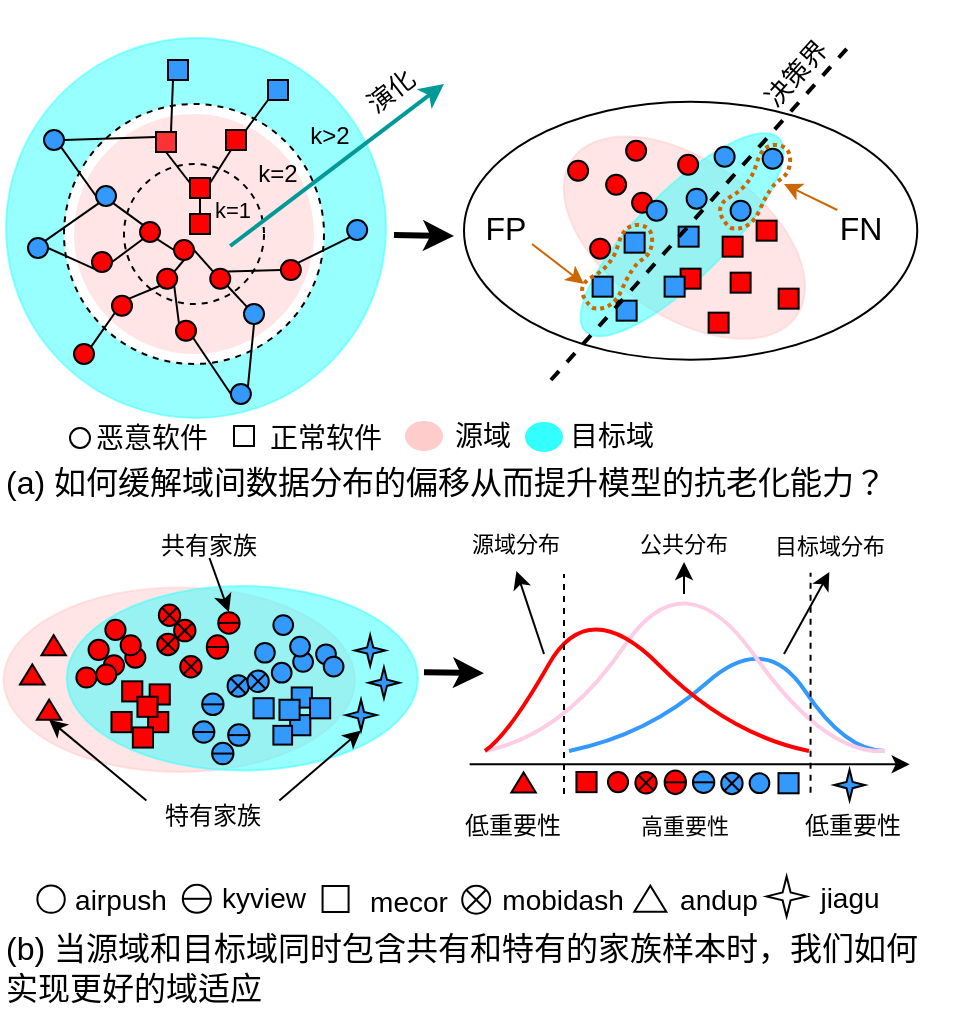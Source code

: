 <mxfile version="24.0.5" type="github">
  <diagram name="第 1 页" id="Jam8xNho5npcZTjq4bq5">
    <mxGraphModel dx="1224" dy="1978" grid="1" gridSize="10" guides="1" tooltips="1" connect="1" arrows="1" fold="1" page="1" pageScale="1" pageWidth="827" pageHeight="1169" math="0" shadow="0">
      <root>
        <mxCell id="0" />
        <mxCell id="1" parent="0" />
        <mxCell id="_DNDC2X9swd_PHKsb7SI-1" value="" style="ellipse;whiteSpace=wrap;html=1;fontColor=#000000;fillColor=none;" parent="1" vertex="1">
          <mxGeometry x="450" y="-961.17" width="226.62" height="129" as="geometry" />
        </mxCell>
        <mxCell id="_DNDC2X9swd_PHKsb7SI-2" value="" style="ellipse;whiteSpace=wrap;html=1;strokeColor=#FFCCCC;fillColor=#FFCCCC;rotation=-145;gradientColor=none;textOpacity=50;opacity=50;" parent="1" vertex="1">
          <mxGeometry x="491.81" y="-932.17" width="136.75" height="78" as="geometry" />
        </mxCell>
        <mxCell id="_DNDC2X9swd_PHKsb7SI-3" value="" style="ellipse;whiteSpace=wrap;html=1;strokeColor=#33FFFF;fillColor=#33FFFF;rotation=-45;gradientColor=none;textOpacity=50;opacity=50;" parent="1" vertex="1">
          <mxGeometry x="490.68" y="-916.56" width="136.75" height="43.79" as="geometry" />
        </mxCell>
        <mxCell id="_DNDC2X9swd_PHKsb7SI-4" value="" style="ellipse;whiteSpace=wrap;html=1;aspect=fixed;strokeColor=#33FFFF;fillColor=#33FFFF;opacity=50;" parent="1" vertex="1">
          <mxGeometry x="221" y="-993" width="190" height="190" as="geometry" />
        </mxCell>
        <mxCell id="_DNDC2X9swd_PHKsb7SI-5" value="" style="ellipse;whiteSpace=wrap;html=1;aspect=fixed;strokeColor=#000000;fillColor=#FFFFFF;dashed=1;" parent="1" vertex="1">
          <mxGeometry x="250" y="-960" width="130" height="130" as="geometry" />
        </mxCell>
        <mxCell id="_DNDC2X9swd_PHKsb7SI-6" value="" style="ellipse;whiteSpace=wrap;html=1;aspect=fixed;strokeColor=none;fillColor=#FFCCCC;dashed=1;opacity=50;" parent="1" vertex="1">
          <mxGeometry x="255" y="-955" width="120" height="120" as="geometry" />
        </mxCell>
        <mxCell id="_DNDC2X9swd_PHKsb7SI-7" value="" style="ellipse;whiteSpace=wrap;html=1;aspect=fixed;strokeColor=#000000;fillColor=none;dashed=1;" parent="1" vertex="1">
          <mxGeometry x="280" y="-930" width="70" height="70" as="geometry" />
        </mxCell>
        <mxCell id="_DNDC2X9swd_PHKsb7SI-8" style="rounded=0;orthogonalLoop=1;jettySize=auto;html=1;exitX=0.5;exitY=1;exitDx=0;exitDy=0;entryX=1;entryY=0;entryDx=0;entryDy=0;endArrow=none;endFill=0;" parent="1" source="_DNDC2X9swd_PHKsb7SI-9" target="_DNDC2X9swd_PHKsb7SI-13" edge="1">
          <mxGeometry relative="1" as="geometry" />
        </mxCell>
        <mxCell id="_DNDC2X9swd_PHKsb7SI-9" value="" style="ellipse;whiteSpace=wrap;html=1;aspect=fixed;strokeColor=#000000;fillColor=#FF0000;" parent="1" vertex="1">
          <mxGeometry x="305" y="-892" width="10" height="10" as="geometry" />
        </mxCell>
        <mxCell id="_DNDC2X9swd_PHKsb7SI-10" value="" style="endArrow=classic;html=1;rounded=0;strokeWidth=3;" parent="1" edge="1">
          <mxGeometry width="50" height="50" relative="1" as="geometry">
            <mxPoint x="415" y="-894.5" as="sourcePoint" />
            <mxPoint x="445" y="-894" as="targetPoint" />
          </mxGeometry>
        </mxCell>
        <mxCell id="_DNDC2X9swd_PHKsb7SI-11" style="rounded=0;orthogonalLoop=1;jettySize=auto;html=1;exitX=0;exitY=0;exitDx=0;exitDy=0;entryX=1;entryY=0.5;entryDx=0;entryDy=0;endArrow=none;endFill=0;" parent="1" source="_DNDC2X9swd_PHKsb7SI-12" target="_DNDC2X9swd_PHKsb7SI-9" edge="1">
          <mxGeometry relative="1" as="geometry" />
        </mxCell>
        <mxCell id="_DNDC2X9swd_PHKsb7SI-12" value="" style="ellipse;whiteSpace=wrap;html=1;aspect=fixed;strokeColor=#000000;fillColor=#FF0000;" parent="1" vertex="1">
          <mxGeometry x="323.12" y="-877.67" width="10" height="10" as="geometry" />
        </mxCell>
        <mxCell id="_DNDC2X9swd_PHKsb7SI-13" value="" style="ellipse;whiteSpace=wrap;html=1;aspect=fixed;strokeColor=#000000;fillColor=#FF0000;" parent="1" vertex="1">
          <mxGeometry x="296.58" y="-877.67" width="10" height="10" as="geometry" />
        </mxCell>
        <mxCell id="_DNDC2X9swd_PHKsb7SI-14" style="edgeStyle=none;rounded=0;orthogonalLoop=1;jettySize=auto;html=1;exitX=1;exitY=1;exitDx=0;exitDy=0;entryX=0;entryY=0.5;entryDx=0;entryDy=0;strokeColor=#000000;strokeWidth=1;endArrow=none;endFill=0;" parent="1" source="_DNDC2X9swd_PHKsb7SI-15" target="_DNDC2X9swd_PHKsb7SI-9" edge="1">
          <mxGeometry relative="1" as="geometry" />
        </mxCell>
        <mxCell id="_DNDC2X9swd_PHKsb7SI-15" value="" style="ellipse;whiteSpace=wrap;html=1;aspect=fixed;strokeColor=#000000;fillColor=#FF0000;" parent="1" vertex="1">
          <mxGeometry x="288" y="-901" width="10" height="10" as="geometry" />
        </mxCell>
        <mxCell id="_DNDC2X9swd_PHKsb7SI-16" style="edgeStyle=none;rounded=0;orthogonalLoop=1;jettySize=auto;html=1;exitX=1;exitY=0.5;exitDx=0;exitDy=0;entryX=0;entryY=1;entryDx=0;entryDy=0;strokeColor=#000000;strokeWidth=1;startArrow=none;startFill=0;endArrow=none;endFill=0;" parent="1" source="_DNDC2X9swd_PHKsb7SI-17" target="_DNDC2X9swd_PHKsb7SI-15" edge="1">
          <mxGeometry relative="1" as="geometry" />
        </mxCell>
        <mxCell id="_DNDC2X9swd_PHKsb7SI-17" value="" style="ellipse;whiteSpace=wrap;html=1;aspect=fixed;strokeColor=#000000;fillColor=#FF0000;" parent="1" vertex="1">
          <mxGeometry x="264" y="-886" width="10" height="10" as="geometry" />
        </mxCell>
        <mxCell id="_DNDC2X9swd_PHKsb7SI-18" style="edgeStyle=none;rounded=0;orthogonalLoop=1;jettySize=auto;html=1;exitX=0;exitY=0;exitDx=0;exitDy=0;entryX=1;entryY=1;entryDx=0;entryDy=0;endArrow=none;endFill=0;" parent="1" source="_DNDC2X9swd_PHKsb7SI-19" target="_DNDC2X9swd_PHKsb7SI-13" edge="1">
          <mxGeometry relative="1" as="geometry" />
        </mxCell>
        <mxCell id="_DNDC2X9swd_PHKsb7SI-19" value="" style="ellipse;whiteSpace=wrap;html=1;aspect=fixed;strokeColor=#000000;fillColor=#FF0000;" parent="1" vertex="1">
          <mxGeometry x="306" y="-851.67" width="10" height="10" as="geometry" />
        </mxCell>
        <mxCell id="_DNDC2X9swd_PHKsb7SI-20" style="edgeStyle=none;rounded=0;orthogonalLoop=1;jettySize=auto;html=1;exitX=1;exitY=0;exitDx=0;exitDy=0;entryX=0;entryY=1;entryDx=0;entryDy=0;endArrow=none;endFill=0;" parent="1" source="_DNDC2X9swd_PHKsb7SI-21" target="_DNDC2X9swd_PHKsb7SI-13" edge="1">
          <mxGeometry relative="1" as="geometry" />
        </mxCell>
        <mxCell id="_DNDC2X9swd_PHKsb7SI-21" value="" style="ellipse;whiteSpace=wrap;html=1;aspect=fixed;strokeColor=#000000;fillColor=#FF0000;" parent="1" vertex="1">
          <mxGeometry x="274" y="-864.17" width="10" height="10" as="geometry" />
        </mxCell>
        <mxCell id="_DNDC2X9swd_PHKsb7SI-22" style="edgeStyle=none;rounded=0;orthogonalLoop=1;jettySize=auto;html=1;exitX=0;exitY=0;exitDx=0;exitDy=0;entryX=1;entryY=1;entryDx=0;entryDy=0;endArrow=none;endFill=0;" parent="1" source="_DNDC2X9swd_PHKsb7SI-23" target="_DNDC2X9swd_PHKsb7SI-12" edge="1">
          <mxGeometry relative="1" as="geometry" />
        </mxCell>
        <mxCell id="_DNDC2X9swd_PHKsb7SI-23" value="" style="ellipse;whiteSpace=wrap;html=1;aspect=fixed;strokeColor=#000000;fillColor=#3399FF;" parent="1" vertex="1">
          <mxGeometry x="340" y="-860" width="10" height="10" as="geometry" />
        </mxCell>
        <mxCell id="_DNDC2X9swd_PHKsb7SI-24" style="edgeStyle=none;rounded=0;orthogonalLoop=1;jettySize=auto;html=1;exitX=0;exitY=0.5;exitDx=0;exitDy=0;entryX=1;entryY=0;entryDx=0;entryDy=0;endArrow=none;endFill=0;" parent="1" source="_DNDC2X9swd_PHKsb7SI-26" target="_DNDC2X9swd_PHKsb7SI-12" edge="1">
          <mxGeometry relative="1" as="geometry" />
        </mxCell>
        <mxCell id="_DNDC2X9swd_PHKsb7SI-25" style="edgeStyle=none;rounded=0;orthogonalLoop=1;jettySize=auto;html=1;exitX=1;exitY=0;exitDx=0;exitDy=0;entryX=0;entryY=1;entryDx=0;entryDy=0;strokeColor=#000000;strokeWidth=1;endArrow=none;endFill=0;" parent="1" source="_DNDC2X9swd_PHKsb7SI-26" target="_DNDC2X9swd_PHKsb7SI-47" edge="1">
          <mxGeometry relative="1" as="geometry" />
        </mxCell>
        <mxCell id="_DNDC2X9swd_PHKsb7SI-26" value="" style="ellipse;whiteSpace=wrap;html=1;aspect=fixed;strokeColor=#000000;fillColor=#FF0000;" parent="1" vertex="1">
          <mxGeometry x="358.43" y="-882" width="10" height="10" as="geometry" />
        </mxCell>
        <mxCell id="_DNDC2X9swd_PHKsb7SI-27" style="edgeStyle=none;rounded=0;orthogonalLoop=1;jettySize=auto;html=1;exitX=1;exitY=1;exitDx=0;exitDy=0;entryX=0;entryY=0;entryDx=0;entryDy=0;strokeColor=#000000;strokeWidth=1;startArrow=none;startFill=0;endArrow=none;endFill=0;" parent="1" source="_DNDC2X9swd_PHKsb7SI-28" target="_DNDC2X9swd_PHKsb7SI-15" edge="1">
          <mxGeometry relative="1" as="geometry" />
        </mxCell>
        <mxCell id="_DNDC2X9swd_PHKsb7SI-28" value="" style="ellipse;whiteSpace=wrap;html=1;aspect=fixed;strokeColor=#000000;fillColor=#3399FF;" parent="1" vertex="1">
          <mxGeometry x="266" y="-919" width="10" height="10" as="geometry" />
        </mxCell>
        <mxCell id="_DNDC2X9swd_PHKsb7SI-29" style="edgeStyle=none;rounded=0;orthogonalLoop=1;jettySize=auto;html=1;exitX=1;exitY=0.5;exitDx=0;exitDy=0;entryX=0;entryY=0.25;entryDx=0;entryDy=0;strokeColor=#000000;strokeWidth=1;endArrow=none;endFill=0;" parent="1" source="_DNDC2X9swd_PHKsb7SI-31" target="_DNDC2X9swd_PHKsb7SI-36" edge="1">
          <mxGeometry relative="1" as="geometry" />
        </mxCell>
        <mxCell id="_DNDC2X9swd_PHKsb7SI-30" style="edgeStyle=none;rounded=0;orthogonalLoop=1;jettySize=auto;html=1;exitX=1;exitY=1;exitDx=0;exitDy=0;entryX=0;entryY=0.5;entryDx=0;entryDy=0;strokeColor=#000000;strokeWidth=1;endArrow=none;endFill=0;" parent="1" source="_DNDC2X9swd_PHKsb7SI-31" target="_DNDC2X9swd_PHKsb7SI-28" edge="1">
          <mxGeometry relative="1" as="geometry" />
        </mxCell>
        <mxCell id="_DNDC2X9swd_PHKsb7SI-31" value="" style="ellipse;whiteSpace=wrap;html=1;aspect=fixed;strokeColor=#000000;fillColor=#3399FF;" parent="1" vertex="1">
          <mxGeometry x="240" y="-947" width="10" height="10" as="geometry" />
        </mxCell>
        <mxCell id="_DNDC2X9swd_PHKsb7SI-32" value="" style="whiteSpace=wrap;html=1;aspect=fixed;strokeColor=#000000;fillColor=#FF0000;" parent="1" vertex="1">
          <mxGeometry x="313" y="-923" width="10" height="10" as="geometry" />
        </mxCell>
        <mxCell id="_DNDC2X9swd_PHKsb7SI-33" style="edgeStyle=none;rounded=0;orthogonalLoop=1;jettySize=auto;html=1;exitX=0.25;exitY=1;exitDx=0;exitDy=0;entryX=1;entryY=0.25;entryDx=0;entryDy=0;strokeColor=#000000;strokeWidth=1;endArrow=none;endFill=0;" parent="1" source="_DNDC2X9swd_PHKsb7SI-34" target="_DNDC2X9swd_PHKsb7SI-32" edge="1">
          <mxGeometry relative="1" as="geometry" />
        </mxCell>
        <mxCell id="_DNDC2X9swd_PHKsb7SI-34" value="" style="whiteSpace=wrap;html=1;aspect=fixed;strokeColor=#000000;fillColor=#FF0000;" parent="1" vertex="1">
          <mxGeometry x="331" y="-947" width="10" height="10" as="geometry" />
        </mxCell>
        <mxCell id="_DNDC2X9swd_PHKsb7SI-35" style="edgeStyle=none;rounded=0;orthogonalLoop=1;jettySize=auto;html=1;exitX=0.5;exitY=1;exitDx=0;exitDy=0;entryX=0;entryY=0.25;entryDx=0;entryDy=0;strokeColor=#000000;strokeWidth=1;endArrow=none;endFill=0;" parent="1" source="_DNDC2X9swd_PHKsb7SI-36" target="_DNDC2X9swd_PHKsb7SI-32" edge="1">
          <mxGeometry relative="1" as="geometry" />
        </mxCell>
        <mxCell id="_DNDC2X9swd_PHKsb7SI-36" value="" style="whiteSpace=wrap;html=1;aspect=fixed;strokeColor=#000000;fillColor=#FF3333;" parent="1" vertex="1">
          <mxGeometry x="296" y="-946" width="10" height="10" as="geometry" />
        </mxCell>
        <mxCell id="_DNDC2X9swd_PHKsb7SI-37" style="edgeStyle=none;rounded=0;orthogonalLoop=1;jettySize=auto;html=1;exitX=0.25;exitY=1;exitDx=0;exitDy=0;entryX=0.75;entryY=0;entryDx=0;entryDy=0;strokeColor=#000000;strokeWidth=1;endArrow=none;endFill=0;" parent="1" source="_DNDC2X9swd_PHKsb7SI-38" target="_DNDC2X9swd_PHKsb7SI-36" edge="1">
          <mxGeometry relative="1" as="geometry" />
        </mxCell>
        <mxCell id="_DNDC2X9swd_PHKsb7SI-38" value="" style="whiteSpace=wrap;html=1;aspect=fixed;strokeColor=#000000;fillColor=#3399FF;" parent="1" vertex="1">
          <mxGeometry x="302" y="-982" width="10" height="10" as="geometry" />
        </mxCell>
        <mxCell id="_DNDC2X9swd_PHKsb7SI-39" style="edgeStyle=none;rounded=0;orthogonalLoop=1;jettySize=auto;html=1;exitX=0;exitY=1;exitDx=0;exitDy=0;entryX=1;entryY=0;entryDx=0;entryDy=0;strokeColor=#000000;strokeWidth=1;endArrow=none;endFill=0;" parent="1" source="_DNDC2X9swd_PHKsb7SI-40" target="_DNDC2X9swd_PHKsb7SI-34" edge="1">
          <mxGeometry relative="1" as="geometry" />
        </mxCell>
        <mxCell id="_DNDC2X9swd_PHKsb7SI-40" value="" style="whiteSpace=wrap;html=1;aspect=fixed;strokeColor=#000000;fillColor=#3399FF;" parent="1" vertex="1">
          <mxGeometry x="352" y="-972" width="10" height="10" as="geometry" />
        </mxCell>
        <mxCell id="_DNDC2X9swd_PHKsb7SI-41" style="edgeStyle=none;rounded=0;orthogonalLoop=1;jettySize=auto;html=1;exitX=1;exitY=0.5;exitDx=0;exitDy=0;entryX=0;entryY=1;entryDx=0;entryDy=0;strokeColor=#000000;strokeWidth=1;endArrow=none;endFill=0;" parent="1" source="_DNDC2X9swd_PHKsb7SI-43" target="_DNDC2X9swd_PHKsb7SI-17" edge="1">
          <mxGeometry relative="1" as="geometry" />
        </mxCell>
        <mxCell id="_DNDC2X9swd_PHKsb7SI-42" style="edgeStyle=none;rounded=0;orthogonalLoop=1;jettySize=auto;html=1;exitX=1;exitY=0;exitDx=0;exitDy=0;entryX=0;entryY=1;entryDx=0;entryDy=0;strokeColor=#000000;strokeWidth=1;endArrow=none;endFill=0;" parent="1" source="_DNDC2X9swd_PHKsb7SI-43" target="_DNDC2X9swd_PHKsb7SI-28" edge="1">
          <mxGeometry relative="1" as="geometry" />
        </mxCell>
        <mxCell id="_DNDC2X9swd_PHKsb7SI-43" value="" style="ellipse;whiteSpace=wrap;html=1;aspect=fixed;strokeColor=#000000;fillColor=#3399FF;" parent="1" vertex="1">
          <mxGeometry x="232" y="-893" width="10" height="10" as="geometry" />
        </mxCell>
        <mxCell id="_DNDC2X9swd_PHKsb7SI-44" style="edgeStyle=none;rounded=0;orthogonalLoop=1;jettySize=auto;html=1;exitX=1;exitY=0;exitDx=0;exitDy=0;entryX=0.5;entryY=1;entryDx=0;entryDy=0;strokeColor=#000000;strokeWidth=1;endArrow=none;endFill=0;" parent="1" source="_DNDC2X9swd_PHKsb7SI-46" target="_DNDC2X9swd_PHKsb7SI-23" edge="1">
          <mxGeometry relative="1" as="geometry" />
        </mxCell>
        <mxCell id="_DNDC2X9swd_PHKsb7SI-45" style="edgeStyle=none;rounded=0;orthogonalLoop=1;jettySize=auto;html=1;exitX=0;exitY=0.5;exitDx=0;exitDy=0;entryX=1;entryY=1;entryDx=0;entryDy=0;strokeColor=#000000;strokeWidth=1;endArrow=none;endFill=0;" parent="1" source="_DNDC2X9swd_PHKsb7SI-46" target="_DNDC2X9swd_PHKsb7SI-19" edge="1">
          <mxGeometry relative="1" as="geometry" />
        </mxCell>
        <mxCell id="_DNDC2X9swd_PHKsb7SI-46" value="" style="ellipse;whiteSpace=wrap;html=1;aspect=fixed;strokeColor=#000000;fillColor=#3399FF;" parent="1" vertex="1">
          <mxGeometry x="333.43" y="-820" width="10" height="10" as="geometry" />
        </mxCell>
        <mxCell id="_DNDC2X9swd_PHKsb7SI-47" value="" style="ellipse;whiteSpace=wrap;html=1;aspect=fixed;strokeColor=#000000;fillColor=#3399FF;" parent="1" vertex="1">
          <mxGeometry x="391.58" y="-902" width="10" height="10" as="geometry" />
        </mxCell>
        <mxCell id="_DNDC2X9swd_PHKsb7SI-48" style="edgeStyle=none;rounded=0;orthogonalLoop=1;jettySize=auto;html=1;exitX=1;exitY=0;exitDx=0;exitDy=0;entryX=0;entryY=1;entryDx=0;entryDy=0;strokeColor=#000000;strokeWidth=1;startArrow=none;startFill=0;endArrow=none;endFill=0;" parent="1" source="_DNDC2X9swd_PHKsb7SI-49" target="_DNDC2X9swd_PHKsb7SI-21" edge="1">
          <mxGeometry relative="1" as="geometry" />
        </mxCell>
        <mxCell id="_DNDC2X9swd_PHKsb7SI-49" value="" style="ellipse;whiteSpace=wrap;html=1;aspect=fixed;strokeColor=#000000;fillColor=#FF0000;" parent="1" vertex="1">
          <mxGeometry x="255" y="-840" width="10" height="10" as="geometry" />
        </mxCell>
        <mxCell id="_DNDC2X9swd_PHKsb7SI-50" value="" style="endArrow=classic;html=1;rounded=0;strokeWidth=2;strokeColor=#009999;" parent="1" edge="1">
          <mxGeometry width="50" height="50" relative="1" as="geometry">
            <mxPoint x="333.09" y="-889" as="sourcePoint" />
            <mxPoint x="440" y="-970" as="targetPoint" />
          </mxGeometry>
        </mxCell>
        <mxCell id="_DNDC2X9swd_PHKsb7SI-51" value="&lt;font style=&quot;font-size: 13px;&quot;&gt;演化&lt;/font&gt;" style="text;html=1;strokeColor=none;fillColor=none;align=center;verticalAlign=middle;whiteSpace=wrap;rounded=0;fontSize=16;rotation=322;" parent="1" vertex="1">
          <mxGeometry x="392.43" y="-977.38" width="41.47" height="18.76" as="geometry" />
        </mxCell>
        <mxCell id="_DNDC2X9swd_PHKsb7SI-52" value="&lt;font style=&quot;font-size: 13px;&quot;&gt;决策界&lt;/font&gt;" style="text;html=1;strokeColor=none;fillColor=none;align=center;verticalAlign=middle;whiteSpace=wrap;rounded=0;fontSize=16;rotation=312;" parent="1" vertex="1">
          <mxGeometry x="584.71" y="-994.84" width="60" height="37" as="geometry" />
        </mxCell>
        <mxCell id="_DNDC2X9swd_PHKsb7SI-53" value="" style="ellipse;whiteSpace=wrap;html=1;aspect=fixed;strokeColor=#000000;fontSize=16;fillColor=#FFFFFF;gradientColor=none;rotation=-90;container=0;" parent="1" vertex="1">
          <mxGeometry x="236.68" y="-569.27" width="13.696" height="13.696" as="geometry" />
        </mxCell>
        <mxCell id="_DNDC2X9swd_PHKsb7SI-54" value="" style="ellipse;whiteSpace=wrap;html=1;aspect=fixed;strokeColor=#000000;fillColor=#FFFFFF;" parent="1" vertex="1">
          <mxGeometry x="253" y="-798" width="10" height="10" as="geometry" />
        </mxCell>
        <mxCell id="_DNDC2X9swd_PHKsb7SI-55" value="&lt;span style=&quot;font-size: 14px;&quot;&gt;恶意软件&lt;/span&gt;" style="text;html=1;strokeColor=none;fillColor=none;align=center;verticalAlign=middle;whiteSpace=wrap;rounded=0;fontSize=16;" parent="1" vertex="1">
          <mxGeometry x="261" y="-809" width="66" height="30" as="geometry" />
        </mxCell>
        <mxCell id="_DNDC2X9swd_PHKsb7SI-56" value="" style="whiteSpace=wrap;html=1;aspect=fixed;strokeColor=#000000;fillColor=#FFFFFF;" parent="1" vertex="1">
          <mxGeometry x="335" y="-799" width="10" height="10" as="geometry" />
        </mxCell>
        <mxCell id="_DNDC2X9swd_PHKsb7SI-57" value="&lt;span style=&quot;font-size: 14px;&quot;&gt;正常软件&lt;/span&gt;" style="text;html=1;strokeColor=none;fillColor=none;align=center;verticalAlign=middle;whiteSpace=wrap;rounded=0;fontSize=16;" parent="1" vertex="1">
          <mxGeometry x="348" y="-809" width="66" height="30" as="geometry" />
        </mxCell>
        <mxCell id="_DNDC2X9swd_PHKsb7SI-58" value="" style="ellipse;whiteSpace=wrap;html=1;strokeColor=#FFFFFF;fontSize=14;fillColor=#FFCCCC;gradientColor=none;" parent="1" vertex="1">
          <mxGeometry x="420" y="-802" width="20" height="16" as="geometry" />
        </mxCell>
        <mxCell id="_DNDC2X9swd_PHKsb7SI-59" value="" style="ellipse;whiteSpace=wrap;html=1;strokeColor=#FFFFFF;fontSize=14;fillColor=#33FFFF;gradientColor=none;" parent="1" vertex="1">
          <mxGeometry x="480.0" y="-801.5" width="20" height="16" as="geometry" />
        </mxCell>
        <mxCell id="_DNDC2X9swd_PHKsb7SI-60" value="源域" style="text;html=1;strokeColor=none;fillColor=none;align=center;verticalAlign=middle;whiteSpace=wrap;rounded=0;fontSize=14;" parent="1" vertex="1">
          <mxGeometry x="439.06" y="-803" width="40.94" height="18" as="geometry" />
        </mxCell>
        <mxCell id="_DNDC2X9swd_PHKsb7SI-61" value="目标域" style="text;html=1;strokeColor=none;fillColor=none;align=center;verticalAlign=middle;whiteSpace=wrap;rounded=0;fontSize=14;" parent="1" vertex="1">
          <mxGeometry x="501.0" y="-802.5" width="45.54" height="17" as="geometry" />
        </mxCell>
        <mxCell id="_DNDC2X9swd_PHKsb7SI-62" value="&lt;span style=&quot;font-size: 14px;&quot;&gt;airpush&lt;/span&gt;" style="text;html=1;strokeColor=none;fillColor=none;align=center;verticalAlign=middle;whiteSpace=wrap;rounded=0;fontSize=16;" parent="1" vertex="1">
          <mxGeometry x="251.76" y="-571.27" width="52.87" height="16.27" as="geometry" />
        </mxCell>
        <mxCell id="_DNDC2X9swd_PHKsb7SI-63" value="" style="verticalLabelPosition=bottom;verticalAlign=top;html=1;shape=mxgraph.basic.4_point_star_2;dx=0.8;strokeColor=#000000;fontSize=16;fillColor=#FFFFFF;gradientColor=none;rotation=-90;" parent="1" vertex="1">
          <mxGeometry x="601.31" y="-573.8" width="20" height="20" as="geometry" />
        </mxCell>
        <mxCell id="_DNDC2X9swd_PHKsb7SI-64" value="" style="verticalLabelPosition=bottom;verticalAlign=top;html=1;shape=mxgraph.basic.acute_triangle;dx=0.5;rotation=0;fillColor=#FFFFFF;" parent="1" vertex="1">
          <mxGeometry x="535.15" y="-569.12" width="16" height="13" as="geometry" />
        </mxCell>
        <mxCell id="_DNDC2X9swd_PHKsb7SI-65" style="edgeStyle=none;rounded=0;orthogonalLoop=1;jettySize=auto;html=1;exitX=1;exitY=1;exitDx=0;exitDy=0;strokeColor=#CC6600;strokeWidth=1;endArrow=classic;endFill=1;" parent="1" source="_DNDC2X9swd_PHKsb7SI-66" edge="1">
          <mxGeometry relative="1" as="geometry">
            <mxPoint x="510" y="-870" as="targetPoint" />
          </mxGeometry>
        </mxCell>
        <mxCell id="_DNDC2X9swd_PHKsb7SI-66" value="FP" style="text;html=1;strokeColor=none;fillColor=none;align=center;verticalAlign=middle;whiteSpace=wrap;rounded=0;fontSize=16;rotation=0;" parent="1" vertex="1">
          <mxGeometry x="457.68" y="-905.67" width="26.32" height="15.67" as="geometry" />
        </mxCell>
        <mxCell id="_DNDC2X9swd_PHKsb7SI-67" style="edgeStyle=none;rounded=0;orthogonalLoop=1;jettySize=auto;html=1;exitX=0;exitY=0;exitDx=0;exitDy=0;strokeColor=#CC6600;strokeWidth=1;endArrow=classic;endFill=1;" parent="1" source="_DNDC2X9swd_PHKsb7SI-68" edge="1">
          <mxGeometry relative="1" as="geometry">
            <mxPoint x="610" y="-920" as="targetPoint" />
          </mxGeometry>
        </mxCell>
        <mxCell id="_DNDC2X9swd_PHKsb7SI-68" value="FN" style="text;html=1;strokeColor=none;fillColor=none;align=center;verticalAlign=middle;whiteSpace=wrap;rounded=0;fontSize=16;rotation=0;" parent="1" vertex="1">
          <mxGeometry x="636.62" y="-907" width="23.38" height="17" as="geometry" />
        </mxCell>
        <mxCell id="_DNDC2X9swd_PHKsb7SI-69" value="" style="ellipse;whiteSpace=wrap;html=1;aspect=fixed;strokeColor=#000000;fillColor=#FF0000;" parent="1" vertex="1">
          <mxGeometry x="513.06" y="-892.67" width="10" height="10" as="geometry" />
        </mxCell>
        <mxCell id="_DNDC2X9swd_PHKsb7SI-70" value="" style="whiteSpace=wrap;html=1;aspect=fixed;strokeColor=#000000;fillColor=#FF0000;" parent="1" vertex="1">
          <mxGeometry x="583.31" y="-875.67" width="10" height="10" as="geometry" />
        </mxCell>
        <mxCell id="_DNDC2X9swd_PHKsb7SI-71" value="" style="ellipse;whiteSpace=wrap;html=1;aspect=fixed;strokeColor=#000000;fillColor=#3399FF;" parent="1" vertex="1">
          <mxGeometry x="575.31" y="-938.67" width="10" height="10" as="geometry" />
        </mxCell>
        <mxCell id="_DNDC2X9swd_PHKsb7SI-72" value="" style="whiteSpace=wrap;html=1;aspect=fixed;strokeColor=#000000;fillColor=#3399FF;" parent="1" vertex="1">
          <mxGeometry x="526.31" y="-861.67" width="10" height="10" as="geometry" />
        </mxCell>
        <mxCell id="_DNDC2X9swd_PHKsb7SI-73" value="" style="ellipse;whiteSpace=wrap;html=1;aspect=fixed;strokeColor=#000000;fillColor=#FF0000;" parent="1" vertex="1">
          <mxGeometry x="531.06" y="-941.67" width="10" height="10" as="geometry" />
        </mxCell>
        <mxCell id="_DNDC2X9swd_PHKsb7SI-74" value="" style="ellipse;whiteSpace=wrap;html=1;aspect=fixed;strokeColor=#000000;fillColor=#FF0000;" parent="1" vertex="1">
          <mxGeometry x="502.06" y="-931.67" width="10" height="10" as="geometry" />
        </mxCell>
        <mxCell id="_DNDC2X9swd_PHKsb7SI-75" value="" style="ellipse;whiteSpace=wrap;html=1;aspect=fixed;strokeColor=#000000;fillColor=#FF0000;" parent="1" vertex="1">
          <mxGeometry x="534.06" y="-915.67" width="10" height="10" as="geometry" />
        </mxCell>
        <mxCell id="_DNDC2X9swd_PHKsb7SI-76" value="" style="ellipse;whiteSpace=wrap;html=1;aspect=fixed;strokeColor=#000000;fillColor=#FF0000;" parent="1" vertex="1">
          <mxGeometry x="521.06" y="-924.67" width="10" height="10" as="geometry" />
        </mxCell>
        <mxCell id="_DNDC2X9swd_PHKsb7SI-77" value="" style="whiteSpace=wrap;html=1;aspect=fixed;strokeColor=#000000;fillColor=#FF0000;" parent="1" vertex="1">
          <mxGeometry x="607.31" y="-867.67" width="10" height="10" as="geometry" />
        </mxCell>
        <mxCell id="_DNDC2X9swd_PHKsb7SI-78" value="" style="whiteSpace=wrap;html=1;aspect=fixed;strokeColor=#000000;fillColor=#FF0000;" parent="1" vertex="1">
          <mxGeometry x="579.31" y="-893.67" width="10" height="10" as="geometry" />
        </mxCell>
        <mxCell id="_DNDC2X9swd_PHKsb7SI-79" value="" style="whiteSpace=wrap;html=1;aspect=fixed;strokeColor=#000000;fillColor=#FF0000;direction=south;" parent="1" vertex="1">
          <mxGeometry x="572.31" y="-855.67" width="10" height="10" as="geometry" />
        </mxCell>
        <mxCell id="_DNDC2X9swd_PHKsb7SI-80" value="" style="whiteSpace=wrap;html=1;aspect=fixed;strokeColor=#000000;fillColor=#FF0000;" parent="1" vertex="1">
          <mxGeometry x="558.31" y="-877.67" width="10" height="10" as="geometry" />
        </mxCell>
        <mxCell id="_DNDC2X9swd_PHKsb7SI-81" value="" style="whiteSpace=wrap;html=1;aspect=fixed;strokeColor=#000000;fillColor=#3399FF;" parent="1" vertex="1">
          <mxGeometry x="550.31" y="-873.67" width="10" height="10" as="geometry" />
        </mxCell>
        <mxCell id="_DNDC2X9swd_PHKsb7SI-82" value="" style="whiteSpace=wrap;html=1;aspect=fixed;strokeColor=#000000;fillColor=#3399FF;" parent="1" vertex="1">
          <mxGeometry x="530.31" y="-895.67" width="10" height="10" as="geometry" />
        </mxCell>
        <mxCell id="_DNDC2X9swd_PHKsb7SI-83" value="" style="whiteSpace=wrap;html=1;aspect=fixed;strokeColor=#000000;fillColor=#3399FF;" parent="1" vertex="1">
          <mxGeometry x="557.31" y="-898.67" width="10" height="10" as="geometry" />
        </mxCell>
        <mxCell id="_DNDC2X9swd_PHKsb7SI-84" value="" style="ellipse;whiteSpace=wrap;html=1;aspect=fixed;strokeColor=#000000;fillColor=#3399FF;" parent="1" vertex="1">
          <mxGeometry x="599.31" y="-937.67" width="10" height="10" as="geometry" />
        </mxCell>
        <mxCell id="_DNDC2X9swd_PHKsb7SI-85" value="" style="ellipse;whiteSpace=wrap;html=1;aspect=fixed;strokeColor=#000000;fillColor=#3399FF;" parent="1" vertex="1">
          <mxGeometry x="541.31" y="-911.67" width="10" height="10" as="geometry" />
        </mxCell>
        <mxCell id="_DNDC2X9swd_PHKsb7SI-86" value="" style="ellipse;whiteSpace=wrap;html=1;aspect=fixed;strokeColor=#000000;fillColor=#3399FF;" parent="1" vertex="1">
          <mxGeometry x="561.31" y="-917.67" width="10" height="10" as="geometry" />
        </mxCell>
        <mxCell id="_DNDC2X9swd_PHKsb7SI-87" value="" style="ellipse;whiteSpace=wrap;html=1;aspect=fixed;strokeColor=#000000;fillColor=#3399FF;" parent="1" vertex="1">
          <mxGeometry x="583.31" y="-911.67" width="10" height="10" as="geometry" />
        </mxCell>
        <mxCell id="_DNDC2X9swd_PHKsb7SI-88" value="" style="whiteSpace=wrap;html=1;aspect=fixed;strokeColor=#000000;fillColor=#3399FF;" parent="1" vertex="1">
          <mxGeometry x="514.31" y="-873.67" width="10" height="10" as="geometry" />
        </mxCell>
        <mxCell id="_DNDC2X9swd_PHKsb7SI-89" value="" style="ellipse;whiteSpace=wrap;html=1;aspect=fixed;strokeColor=#000000;fillColor=#FF0000;" parent="1" vertex="1">
          <mxGeometry x="557.06" y="-934.67" width="10" height="10" as="geometry" />
        </mxCell>
        <mxCell id="_DNDC2X9swd_PHKsb7SI-90" value="" style="whiteSpace=wrap;html=1;aspect=fixed;strokeColor=#000000;fillColor=#FF0000;" parent="1" vertex="1">
          <mxGeometry x="596.31" y="-901.67" width="10" height="10" as="geometry" />
        </mxCell>
        <mxCell id="_DNDC2X9swd_PHKsb7SI-91" value="" style="endArrow=none;dashed=1;html=1;rounded=0;fontColor=#000000;startArrow=none;strokeWidth=2;" parent="1" edge="1">
          <mxGeometry width="50" height="50" relative="1" as="geometry">
            <mxPoint x="493.49" y="-822" as="sourcePoint" />
            <mxPoint x="643.49" y="-990" as="targetPoint" />
          </mxGeometry>
        </mxCell>
        <mxCell id="_DNDC2X9swd_PHKsb7SI-92" value="" style="curved=1;endArrow=none;html=1;rounded=0;endFill=0;strokeWidth=2;strokeColor=#CC6600;dashed=1;dashPattern=1 1;" parent="1" edge="1">
          <mxGeometry width="50" height="50" relative="1" as="geometry">
            <mxPoint x="583.06" y="-898" as="sourcePoint" />
            <mxPoint x="583.06" y="-898" as="targetPoint" />
            <Array as="points">
              <mxPoint x="593.06" y="-896" />
              <mxPoint x="603.06" y="-919" />
              <mxPoint x="613.06" y="-925.33" />
              <mxPoint x="613.06" y="-939" />
              <mxPoint x="599" y="-940" />
              <mxPoint x="593.06" y="-919" />
              <mxPoint x="573.06" y="-908" />
            </Array>
          </mxGeometry>
        </mxCell>
        <mxCell id="_DNDC2X9swd_PHKsb7SI-93" value="" style="curved=1;endArrow=none;html=1;rounded=0;endFill=0;strokeWidth=2;strokeColor=#CC6600;dashed=1;dashPattern=1 1;" parent="1" edge="1">
          <mxGeometry width="50" height="50" relative="1" as="geometry">
            <mxPoint x="514.06" y="-858" as="sourcePoint" />
            <mxPoint x="514.06" y="-858" as="targetPoint" />
            <Array as="points">
              <mxPoint x="524.06" y="-856" />
              <mxPoint x="534.06" y="-879" />
              <mxPoint x="544.06" y="-885.33" />
              <mxPoint x="544.06" y="-899" />
              <mxPoint x="530" y="-900" />
              <mxPoint x="524.06" y="-879" />
              <mxPoint x="504.06" y="-868" />
            </Array>
          </mxGeometry>
        </mxCell>
        <mxCell id="_DNDC2X9swd_PHKsb7SI-94" value="&lt;span style=&quot;font-size: 14px;&quot;&gt;mecor&lt;/span&gt;" style="text;html=1;strokeColor=none;fillColor=none;align=center;verticalAlign=middle;whiteSpace=wrap;rounded=0;fontSize=16;" parent="1" vertex="1">
          <mxGeometry x="398.59" y="-572.42" width="46.75" height="20" as="geometry" />
        </mxCell>
        <mxCell id="_DNDC2X9swd_PHKsb7SI-95" value="" style="whiteSpace=wrap;html=1;aspect=fixed;strokeColor=#000000;fontSize=16;fillColor=#FFFFFF;gradientColor=none;rotation=0;" parent="1" vertex="1">
          <mxGeometry x="379.29" y="-569" width="13" height="13" as="geometry" />
        </mxCell>
        <mxCell id="_DNDC2X9swd_PHKsb7SI-96" value="&lt;font style=&quot;font-size: 12px;&quot;&gt;特有家族&lt;/font&gt;" style="text;html=1;strokeColor=none;fillColor=none;align=center;verticalAlign=middle;whiteSpace=wrap;rounded=0;fontSize=14;" parent="1" vertex="1">
          <mxGeometry x="257.95" y="-611.77" width="132.97" height="14" as="geometry" />
        </mxCell>
        <mxCell id="_DNDC2X9swd_PHKsb7SI-97" value="&lt;font style=&quot;font-size: 12px;&quot;&gt;共有家族&lt;/font&gt;" style="text;html=1;strokeColor=none;fillColor=none;align=center;verticalAlign=middle;whiteSpace=wrap;rounded=0;fontSize=14;" parent="1" vertex="1">
          <mxGeometry x="267.27" y="-747" width="110.91" height="14" as="geometry" />
        </mxCell>
        <mxCell id="_DNDC2X9swd_PHKsb7SI-98" value="" style="shape=sumEllipse;perimeter=ellipsePerimeter;whiteSpace=wrap;html=1;backgroundOutline=1;fillColor=#FFFFFF;" parent="1" vertex="1">
          <mxGeometry x="449.1" y="-569.12" width="14" height="14" as="geometry" />
        </mxCell>
        <mxCell id="_DNDC2X9swd_PHKsb7SI-99" value="" style="shape=lineEllipse;perimeter=ellipsePerimeter;whiteSpace=wrap;html=1;backgroundOutline=1;fillColor=#FFFFFF;" parent="1" vertex="1">
          <mxGeometry x="309.41" y="-569.6" width="14" height="14" as="geometry" />
        </mxCell>
        <mxCell id="_DNDC2X9swd_PHKsb7SI-100" value="&lt;span style=&quot;font-size: 14px;&quot;&gt;mobidash&lt;/span&gt;" style="text;html=1;strokeColor=none;fillColor=none;align=center;verticalAlign=middle;whiteSpace=wrap;rounded=0;fontSize=16;" parent="1" vertex="1">
          <mxGeometry x="471.2" y="-572.8" width="56.8" height="20" as="geometry" />
        </mxCell>
        <mxCell id="_DNDC2X9swd_PHKsb7SI-101" value="&lt;span style=&quot;font-size: 14px;&quot;&gt;kyview&lt;/span&gt;" style="text;html=1;strokeColor=none;fillColor=none;align=center;verticalAlign=middle;whiteSpace=wrap;rounded=0;fontSize=16;" parent="1" vertex="1">
          <mxGeometry x="331.15" y="-573.8" width="37.94" height="20" as="geometry" />
        </mxCell>
        <mxCell id="_DNDC2X9swd_PHKsb7SI-102" style="edgeStyle=none;rounded=0;orthogonalLoop=1;jettySize=auto;html=1;entryX=1;entryY=0.5;entryDx=0;entryDy=0;strokeColor=#CC6600;strokeWidth=1;endArrow=classic;endFill=1;" parent="1" edge="1">
          <mxGeometry relative="1" as="geometry">
            <mxPoint x="474.73" y="-579" as="sourcePoint" />
            <mxPoint x="474.73" y="-579" as="targetPoint" />
          </mxGeometry>
        </mxCell>
        <mxCell id="_DNDC2X9swd_PHKsb7SI-103" style="edgeStyle=none;rounded=0;orthogonalLoop=1;jettySize=auto;html=1;exitX=0.5;exitY=0;exitDx=0;exitDy=0;entryX=0.5;entryY=1;entryDx=0;entryDy=0;strokeColor=#000000;strokeWidth=1;startArrow=none;startFill=0;endArrow=none;endFill=0;" parent="1" source="_DNDC2X9swd_PHKsb7SI-104" target="_DNDC2X9swd_PHKsb7SI-32" edge="1">
          <mxGeometry relative="1" as="geometry" />
        </mxCell>
        <mxCell id="_DNDC2X9swd_PHKsb7SI-104" value="" style="whiteSpace=wrap;html=1;aspect=fixed;strokeColor=#000000;fillColor=#FF0000;" parent="1" vertex="1">
          <mxGeometry x="313" y="-905" width="10" height="10" as="geometry" />
        </mxCell>
        <mxCell id="_DNDC2X9swd_PHKsb7SI-105" value="&lt;font style=&quot;font-size: 11px;&quot;&gt;k=1&lt;/font&gt;" style="text;html=1;strokeColor=none;fillColor=none;align=center;verticalAlign=middle;whiteSpace=wrap;rounded=0;" parent="1" vertex="1">
          <mxGeometry x="324.45" y="-912" width="20.55" height="10" as="geometry" />
        </mxCell>
        <mxCell id="_DNDC2X9swd_PHKsb7SI-106" value="k=2" style="text;html=1;strokeColor=none;fillColor=none;align=center;verticalAlign=middle;whiteSpace=wrap;rounded=0;" parent="1" vertex="1">
          <mxGeometry x="346" y="-934.67" width="22" height="19" as="geometry" />
        </mxCell>
        <mxCell id="_DNDC2X9swd_PHKsb7SI-107" value="k&amp;gt;2" style="text;html=1;strokeColor=none;fillColor=none;align=center;verticalAlign=middle;whiteSpace=wrap;rounded=0;" parent="1" vertex="1">
          <mxGeometry x="372.43" y="-953.67" width="22" height="19" as="geometry" />
        </mxCell>
        <mxCell id="_DNDC2X9swd_PHKsb7SI-108" value="&lt;span style=&quot;font-size: 14px;&quot;&gt;jiagu&lt;br&gt;&lt;/span&gt;" style="text;html=1;strokeColor=none;fillColor=none;align=center;verticalAlign=middle;whiteSpace=wrap;rounded=0;fontSize=16;" parent="1" vertex="1">
          <mxGeometry x="623.51" y="-573.8" width="37.94" height="20" as="geometry" />
        </mxCell>
        <mxCell id="_DNDC2X9swd_PHKsb7SI-109" value="&lt;font style=&quot;font-size: 14px;&quot;&gt;andup&lt;/font&gt;" style="text;html=1;strokeColor=none;fillColor=none;align=center;verticalAlign=middle;whiteSpace=wrap;rounded=0;fontSize=16;" parent="1" vertex="1">
          <mxGeometry x="557.06" y="-572.65" width="40.73" height="20" as="geometry" />
        </mxCell>
        <mxCell id="_DNDC2X9swd_PHKsb7SI-110" value="" style="endArrow=classic;html=1;rounded=0;" parent="1" edge="1">
          <mxGeometry width="50" height="50" relative="1" as="geometry">
            <mxPoint x="452.84" y="-629.84" as="sourcePoint" />
            <mxPoint x="672.84" y="-629.84" as="targetPoint" />
          </mxGeometry>
        </mxCell>
        <mxCell id="_DNDC2X9swd_PHKsb7SI-111" value="" style="curved=1;endArrow=none;html=1;rounded=0;endFill=0;strokeWidth=2;strokeColor=#3399FF;" parent="1" edge="1">
          <mxGeometry width="50" height="50" relative="1" as="geometry">
            <mxPoint x="502.5" y="-636.51" as="sourcePoint" />
            <mxPoint x="660.5" y="-636.51" as="targetPoint" />
            <Array as="points">
              <mxPoint x="542.31" y="-644.69" />
              <mxPoint x="600.5" y="-696.51" />
              <mxPoint x="640.5" y="-636.51" />
            </Array>
          </mxGeometry>
        </mxCell>
        <mxCell id="_DNDC2X9swd_PHKsb7SI-112" value="" style="curved=1;endArrow=none;html=1;rounded=0;endFill=0;strokeColor=#FFCCE6;strokeWidth=2;" parent="1" edge="1">
          <mxGeometry width="50" height="50" relative="1" as="geometry">
            <mxPoint x="660.5" y="-636.51" as="sourcePoint" />
            <mxPoint x="460.5" y="-636.51" as="targetPoint" />
            <Array as="points">
              <mxPoint x="630.31" y="-634.69" />
              <mxPoint x="560.31" y="-733.69" />
              <mxPoint x="500.31" y="-644.69" />
            </Array>
          </mxGeometry>
        </mxCell>
        <mxCell id="_DNDC2X9swd_PHKsb7SI-113" value="" style="curved=1;endArrow=none;html=1;rounded=0;endFill=0;strokeWidth=2;strokeColor=#FF0000;" parent="1" edge="1">
          <mxGeometry width="50" height="50" relative="1" as="geometry">
            <mxPoint x="622.5" y="-636.51" as="sourcePoint" />
            <mxPoint x="460.5" y="-636.51" as="targetPoint" />
            <Array as="points">
              <mxPoint x="582.31" y="-644.69" />
              <mxPoint x="512.31" y="-714.69" />
              <mxPoint x="472.31" y="-644.69" />
            </Array>
          </mxGeometry>
        </mxCell>
        <mxCell id="_DNDC2X9swd_PHKsb7SI-114" value="&lt;font style=&quot;font-size: 11px;&quot;&gt;源域分布&lt;/font&gt;" style="text;html=1;strokeColor=none;fillColor=none;align=center;verticalAlign=middle;whiteSpace=wrap;rounded=0;" parent="1" vertex="1">
          <mxGeometry x="446.22" y="-753.5" width="60" height="27" as="geometry" />
        </mxCell>
        <mxCell id="_DNDC2X9swd_PHKsb7SI-115" value="&lt;font style=&quot;font-size: 11px;&quot;&gt;目标域分布&lt;/font&gt;" style="text;html=1;strokeColor=none;fillColor=none;align=center;verticalAlign=middle;whiteSpace=wrap;rounded=0;" parent="1" vertex="1">
          <mxGeometry x="602.67" y="-753.0" width="60" height="27" as="geometry" />
        </mxCell>
        <mxCell id="_DNDC2X9swd_PHKsb7SI-116" value="&lt;font style=&quot;font-size: 11px;&quot;&gt;公共分布&lt;/font&gt;" style="text;html=1;strokeColor=none;fillColor=none;align=center;verticalAlign=middle;whiteSpace=wrap;rounded=0;" parent="1" vertex="1">
          <mxGeometry x="530.06" y="-749" width="59.94" height="18" as="geometry" />
        </mxCell>
        <mxCell id="_DNDC2X9swd_PHKsb7SI-117" value="&lt;font style=&quot;font-size: 16px;&quot;&gt;&lt;font style=&quot;font-size: 16px;&quot;&gt;(a) 如何缓解域间数据分布的偏移从而提升模型的抗老化能力？&lt;/font&gt;&lt;/font&gt;" style="text;html=1;strokeColor=none;fillColor=none;align=left;verticalAlign=middle;whiteSpace=wrap;rounded=0;fontSize=14;" parent="1" vertex="1">
          <mxGeometry x="219.28" y="-786" width="460.72" height="30" as="geometry" />
        </mxCell>
        <mxCell id="_DNDC2X9swd_PHKsb7SI-118" value="&lt;font style=&quot;font-size: 16px;&quot;&gt;(b) 当源域和目标域同时包含共有和特有的家族样本时，我们如何实现更好的域适应&lt;/font&gt;" style="text;html=1;strokeColor=none;fillColor=none;align=left;verticalAlign=middle;whiteSpace=wrap;rounded=0;fontSize=14;" parent="1" vertex="1">
          <mxGeometry x="218.81" y="-548.12" width="467.97" height="41.12" as="geometry" />
        </mxCell>
        <mxCell id="_DNDC2X9swd_PHKsb7SI-119" value="" style="endArrow=classic;html=1;rounded=0;entryX=0.5;entryY=1;entryDx=0;entryDy=0;" parent="1" target="_DNDC2X9swd_PHKsb7SI-114" edge="1">
          <mxGeometry width="50" height="50" relative="1" as="geometry">
            <mxPoint x="490" y="-685" as="sourcePoint" />
            <mxPoint x="510" y="-715" as="targetPoint" />
          </mxGeometry>
        </mxCell>
        <mxCell id="_DNDC2X9swd_PHKsb7SI-120" value="" style="endArrow=classic;html=1;rounded=0;entryX=0.5;entryY=1;entryDx=0;entryDy=0;" parent="1" target="_DNDC2X9swd_PHKsb7SI-116" edge="1">
          <mxGeometry width="50" height="50" relative="1" as="geometry">
            <mxPoint x="560" y="-715" as="sourcePoint" />
            <mxPoint x="520" y="-705" as="targetPoint" />
          </mxGeometry>
        </mxCell>
        <mxCell id="_DNDC2X9swd_PHKsb7SI-121" value="" style="endArrow=classic;html=1;rounded=0;entryX=0.5;entryY=1;entryDx=0;entryDy=0;" parent="1" target="_DNDC2X9swd_PHKsb7SI-115" edge="1">
          <mxGeometry width="50" height="50" relative="1" as="geometry">
            <mxPoint x="610" y="-685" as="sourcePoint" />
            <mxPoint x="492" y="-711" as="targetPoint" />
          </mxGeometry>
        </mxCell>
        <mxCell id="_DNDC2X9swd_PHKsb7SI-122" value="" style="ellipse;whiteSpace=wrap;html=1;fillColor=#FFCCCC;strokeColor=#FFCCCC;opacity=50;rotation=0;container=0;" parent="1" vertex="1">
          <mxGeometry x="219.81" y="-718.231" width="175.643" height="92.231" as="geometry" />
        </mxCell>
        <mxCell id="_DNDC2X9swd_PHKsb7SI-123" value="" style="ellipse;whiteSpace=wrap;html=1;rotation=0;fillColor=#33FFFF;strokeColor=#33FFFF;opacity=50;container=0;" parent="1" vertex="1">
          <mxGeometry x="251.357" y="-719" width="175.643" height="92.231" as="geometry" />
        </mxCell>
        <mxCell id="_DNDC2X9swd_PHKsb7SI-124" value="" style="verticalLabelPosition=bottom;verticalAlign=top;html=1;shape=mxgraph.basic.acute_triangle;dx=0.5;rotation=0;fillColor=#FF0000;container=0;" parent="1" vertex="1">
          <mxGeometry x="228.035" y="-679.802" width="12.219" height="9.992" as="geometry" />
        </mxCell>
        <mxCell id="_DNDC2X9swd_PHKsb7SI-125" value="" style="verticalLabelPosition=bottom;verticalAlign=top;html=1;shape=mxgraph.basic.acute_triangle;dx=0.5;rotation=0;fillColor=#FF0000;container=0;" parent="1" vertex="1">
          <mxGeometry x="236.435" y="-662.124" width="12.219" height="9.992" as="geometry" />
        </mxCell>
        <mxCell id="_DNDC2X9swd_PHKsb7SI-126" value="" style="whiteSpace=wrap;html=1;aspect=fixed;strokeColor=#000000;fontSize=16;fillColor=#FF0000;gradientColor=none;rotation=0;container=0;" parent="1" vertex="1">
          <mxGeometry x="279.086" y="-671.347" width="10.073" height="10.073" as="geometry" />
        </mxCell>
        <mxCell id="_DNDC2X9swd_PHKsb7SI-127" value="" style="whiteSpace=wrap;html=1;aspect=fixed;strokeColor=#000000;fontSize=16;fillColor=#FF0000;gradientColor=none;rotation=0;container=0;" parent="1" vertex="1">
          <mxGeometry x="292.068" y="-655.975" width="10.073" height="10.073" as="geometry" />
        </mxCell>
        <mxCell id="_DNDC2X9swd_PHKsb7SI-128" value="" style="whiteSpace=wrap;html=1;aspect=fixed;strokeColor=#000000;fontSize=16;fillColor=#FF0000;gradientColor=none;rotation=0;container=0;" parent="1" vertex="1">
          <mxGeometry x="273.74" y="-655.975" width="10.073" height="10.073" as="geometry" />
        </mxCell>
        <mxCell id="_DNDC2X9swd_PHKsb7SI-129" value="" style="whiteSpace=wrap;html=1;aspect=fixed;strokeColor=#000000;fontSize=16;fillColor=#FF0000;gradientColor=none;rotation=0;container=0;" parent="1" vertex="1">
          <mxGeometry x="292.832" y="-669.81" width="10.073" height="10.073" as="geometry" />
        </mxCell>
        <mxCell id="_DNDC2X9swd_PHKsb7SI-130" value="" style="whiteSpace=wrap;html=1;aspect=fixed;strokeColor=#000000;fontSize=16;fillColor=#FF0000;gradientColor=none;rotation=0;container=0;" parent="1" vertex="1">
          <mxGeometry x="286.722" y="-663.661" width="10.073" height="10.073" as="geometry" />
        </mxCell>
        <mxCell id="_DNDC2X9swd_PHKsb7SI-131" value="" style="whiteSpace=wrap;html=1;aspect=fixed;strokeColor=#000000;fontSize=16;fillColor=#3399FF;gradientColor=none;rotation=0;container=0;" parent="1" vertex="1">
          <mxGeometry x="363.089" y="-654.438" width="10.073" height="10.073" as="geometry" />
        </mxCell>
        <mxCell id="_DNDC2X9swd_PHKsb7SI-132" value="" style="whiteSpace=wrap;html=1;aspect=fixed;strokeColor=#000000;fontSize=16;fillColor=#3399FF;gradientColor=none;rotation=0;container=0;" parent="1" vertex="1">
          <mxGeometry x="363.853" y="-668.273" width="10.073" height="10.073" as="geometry" />
        </mxCell>
        <mxCell id="_DNDC2X9swd_PHKsb7SI-133" value="" style="whiteSpace=wrap;html=1;aspect=fixed;strokeColor=#000000;fontSize=16;fillColor=#3399FF;gradientColor=none;rotation=0;container=0;" parent="1" vertex="1">
          <mxGeometry x="354.689" y="-649.058" width="9.354" height="9.354" as="geometry" />
        </mxCell>
        <mxCell id="_DNDC2X9swd_PHKsb7SI-134" value="" style="whiteSpace=wrap;html=1;aspect=fixed;strokeColor=#000000;fontSize=16;fillColor=#3399FF;gradientColor=none;rotation=0;container=0;" parent="1" vertex="1">
          <mxGeometry x="357.743" y="-662.124" width="10.073" height="10.073" as="geometry" />
        </mxCell>
        <mxCell id="_DNDC2X9swd_PHKsb7SI-135" value="" style="whiteSpace=wrap;html=1;aspect=fixed;strokeColor=#000000;fontSize=16;fillColor=#3399FF;gradientColor=none;rotation=0;container=0;" parent="1" vertex="1">
          <mxGeometry x="373.017" y="-662.893" width="10.073" height="10.073" as="geometry" />
        </mxCell>
        <mxCell id="_DNDC2X9swd_PHKsb7SI-136" value="" style="ellipse;whiteSpace=wrap;html=1;aspect=fixed;strokeColor=#000000;fontSize=16;fillColor=#3399FF;gradientColor=none;rotation=0;container=0;" parent="1" vertex="1">
          <mxGeometry x="354.689" y="-704.397" width="9.854" height="9.854" as="geometry" />
        </mxCell>
        <mxCell id="_DNDC2X9swd_PHKsb7SI-137" value="" style="verticalLabelPosition=bottom;verticalAlign=top;html=1;shape=mxgraph.basic.acute_triangle;dx=0.5;rotation=0;fillColor=#FF0000;container=0;" parent="1" vertex="1">
          <mxGeometry x="238.726" y="-694.405" width="12.219" height="9.992" as="geometry" />
        </mxCell>
        <mxCell id="_DNDC2X9swd_PHKsb7SI-138" value="" style="ellipse;whiteSpace=wrap;html=1;aspect=fixed;strokeColor=#000000;fontSize=16;fillColor=#3399FF;gradientColor=none;rotation=0;container=0;" parent="1" vertex="1">
          <mxGeometry x="364.616" y="-685.95" width="9.854" height="9.854" as="geometry" />
        </mxCell>
        <mxCell id="_DNDC2X9swd_PHKsb7SI-139" value="" style="ellipse;whiteSpace=wrap;html=1;aspect=fixed;strokeColor=#000000;fontSize=16;fillColor=#3399FF;gradientColor=none;rotation=0;container=0;" parent="1" vertex="1">
          <mxGeometry x="363.089" y="-693.636" width="9.854" height="9.854" as="geometry" />
        </mxCell>
        <mxCell id="_DNDC2X9swd_PHKsb7SI-140" value="" style="ellipse;whiteSpace=wrap;html=1;aspect=fixed;strokeColor=#000000;fontSize=16;fillColor=#3399FF;gradientColor=none;rotation=0;container=0;" parent="1" vertex="1">
          <mxGeometry x="345.525" y="-690.562" width="9.854" height="9.854" as="geometry" />
        </mxCell>
        <mxCell id="_DNDC2X9swd_PHKsb7SI-141" value="" style="ellipse;whiteSpace=wrap;html=1;aspect=fixed;strokeColor=#000000;fontSize=16;fillColor=#3399FF;gradientColor=none;rotation=0;container=0;" parent="1" vertex="1">
          <mxGeometry x="353.925" y="-680.57" width="9.854" height="9.854" as="geometry" />
        </mxCell>
        <mxCell id="_DNDC2X9swd_PHKsb7SI-142" value="" style="ellipse;whiteSpace=wrap;html=1;aspect=fixed;strokeColor=#000000;fontSize=16;fillColor=#FF0000;gradientColor=none;rotation=0;container=0;" parent="1" vertex="1">
          <mxGeometry x="270.685" y="-702.091" width="10.073" height="10.073" as="geometry" />
        </mxCell>
        <mxCell id="_DNDC2X9swd_PHKsb7SI-143" value="" style="ellipse;whiteSpace=wrap;html=1;aspect=fixed;strokeColor=#000000;fontSize=16;fillColor=#FF0000;gradientColor=none;rotation=0;container=0;" parent="1" vertex="1">
          <mxGeometry x="280.613" y="-688.256" width="10.073" height="10.073" as="geometry" />
        </mxCell>
        <mxCell id="_DNDC2X9swd_PHKsb7SI-144" value="" style="ellipse;whiteSpace=wrap;html=1;aspect=fixed;strokeColor=#000000;fontSize=16;fillColor=#FF0000;gradientColor=none;rotation=0;container=0;" parent="1" vertex="1">
          <mxGeometry x="278.322" y="-694.405" width="10.073" height="10.073" as="geometry" />
        </mxCell>
        <mxCell id="_DNDC2X9swd_PHKsb7SI-145" value="" style="ellipse;whiteSpace=wrap;html=1;aspect=fixed;strokeColor=#000000;fontSize=16;fillColor=#FF0000;gradientColor=none;rotation=0;container=0;" parent="1" vertex="1">
          <mxGeometry x="262.285" y="-692.099" width="10.073" height="10.073" as="geometry" />
        </mxCell>
        <mxCell id="_DNDC2X9swd_PHKsb7SI-146" value="" style="ellipse;whiteSpace=wrap;html=1;aspect=fixed;strokeColor=#000000;fontSize=16;fillColor=#FF0000;gradientColor=none;rotation=0;container=0;" parent="1" vertex="1">
          <mxGeometry x="269.922" y="-684.413" width="10.073" height="10.073" as="geometry" />
        </mxCell>
        <mxCell id="_DNDC2X9swd_PHKsb7SI-147" value="" style="shape=sumEllipse;perimeter=ellipsePerimeter;whiteSpace=wrap;html=1;backgroundOutline=1;fillColor=#FF0000;container=0;" parent="1" vertex="1">
          <mxGeometry x="297.414" y="-709.777" width="10.691" height="10.76" as="geometry" />
        </mxCell>
        <mxCell id="_DNDC2X9swd_PHKsb7SI-148" value="" style="shape=sumEllipse;perimeter=ellipsePerimeter;whiteSpace=wrap;html=1;backgroundOutline=1;fillColor=#FF0000;container=0;" parent="1" vertex="1">
          <mxGeometry x="305.05" y="-702.091" width="10.691" height="10.76" as="geometry" />
        </mxCell>
        <mxCell id="_DNDC2X9swd_PHKsb7SI-149" value="" style="shape=sumEllipse;perimeter=ellipsePerimeter;whiteSpace=wrap;html=1;backgroundOutline=1;fillColor=#FF0000;container=0;" parent="1" vertex="1">
          <mxGeometry x="296.65" y="-695.174" width="10.691" height="10.76" as="geometry" />
        </mxCell>
        <mxCell id="_DNDC2X9swd_PHKsb7SI-150" value="" style="shape=sumEllipse;perimeter=ellipsePerimeter;whiteSpace=wrap;html=1;backgroundOutline=1;fillColor=#3399FF;container=0;" parent="1" vertex="1">
          <mxGeometry x="331.779" y="-674.421" width="10.691" height="10.76" as="geometry" />
        </mxCell>
        <mxCell id="_DNDC2X9swd_PHKsb7SI-151" value="" style="shape=sumEllipse;perimeter=ellipsePerimeter;whiteSpace=wrap;html=1;backgroundOutline=1;fillColor=#3399FF;container=0;" parent="1" vertex="1">
          <mxGeometry x="341.706" y="-676.727" width="10.691" height="10.76" as="geometry" />
        </mxCell>
        <mxCell id="_DNDC2X9swd_PHKsb7SI-152" value="" style="shape=lineEllipse;perimeter=ellipsePerimeter;whiteSpace=wrap;html=1;backgroundOutline=1;fillColor=#FF0000;container=0;" parent="1" vertex="1">
          <mxGeometry x="327.105" y="-705.934" width="10.691" height="10.76" as="geometry" />
        </mxCell>
        <mxCell id="_DNDC2X9swd_PHKsb7SI-153" value="" style="shape=lineEllipse;perimeter=ellipsePerimeter;whiteSpace=wrap;html=1;backgroundOutline=1;fillColor=#FF0000;container=0;" parent="1" vertex="1">
          <mxGeometry x="321.377" y="-694.405" width="10.691" height="11.836" as="geometry" />
        </mxCell>
        <mxCell id="_DNDC2X9swd_PHKsb7SI-154" value="" style="shape=lineEllipse;perimeter=ellipsePerimeter;whiteSpace=wrap;html=1;backgroundOutline=1;fillColor=#3399FF;container=0;" parent="1" vertex="1">
          <mxGeometry x="314.504" y="-651.364" width="10.691" height="10.76" as="geometry" />
        </mxCell>
        <mxCell id="_DNDC2X9swd_PHKsb7SI-155" value="" style="shape=lineEllipse;perimeter=ellipsePerimeter;whiteSpace=wrap;html=1;backgroundOutline=1;fillColor=#3399FF;container=0;" parent="1" vertex="1">
          <mxGeometry x="319.086" y="-665.198" width="10.691" height="10.76" as="geometry" />
        </mxCell>
        <mxCell id="_DNDC2X9swd_PHKsb7SI-156" value="" style="shape=lineEllipse;perimeter=ellipsePerimeter;whiteSpace=wrap;html=1;backgroundOutline=1;fillColor=#3399FF;container=0;" parent="1" vertex="1">
          <mxGeometry x="332.069" y="-649.826" width="10.691" height="10.76" as="geometry" />
        </mxCell>
        <mxCell id="_DNDC2X9swd_PHKsb7SI-157" value="" style="shape=lineEllipse;perimeter=ellipsePerimeter;whiteSpace=wrap;html=1;backgroundOutline=1;fillColor=#3399FF;container=0;" parent="1" vertex="1">
          <mxGeometry x="324.05" y="-640.603" width="10.691" height="10.76" as="geometry" />
        </mxCell>
        <mxCell id="_DNDC2X9swd_PHKsb7SI-158" value="" style="shape=sumEllipse;perimeter=ellipsePerimeter;whiteSpace=wrap;html=1;backgroundOutline=1;fillColor=#FF0000;container=0;" parent="1" vertex="1">
          <mxGeometry x="308.105" y="-684.029" width="10.691" height="10.76" as="geometry" />
        </mxCell>
        <mxCell id="_DNDC2X9swd_PHKsb7SI-159" value="" style="ellipse;whiteSpace=wrap;html=1;aspect=fixed;strokeColor=#000000;fontSize=16;fillColor=#FF0000;gradientColor=none;rotation=0;container=0;" parent="1" vertex="1">
          <mxGeometry x="256.176" y="-678.264" width="10.073" height="10.073" as="geometry" />
        </mxCell>
        <mxCell id="_DNDC2X9swd_PHKsb7SI-160" value="" style="ellipse;whiteSpace=wrap;html=1;aspect=fixed;strokeColor=#000000;fontSize=16;fillColor=#FF0000;gradientColor=none;rotation=0;container=0;" parent="1" vertex="1">
          <mxGeometry x="266.103" y="-679.802" width="10.073" height="10.073" as="geometry" />
        </mxCell>
        <mxCell id="_DNDC2X9swd_PHKsb7SI-161" value="" style="whiteSpace=wrap;html=1;aspect=fixed;strokeColor=#000000;fontSize=16;fillColor=#FF0000;gradientColor=none;rotation=0;container=0;" parent="1" vertex="1">
          <mxGeometry x="284.431" y="-648.289" width="10.073" height="10.073" as="geometry" />
        </mxCell>
        <mxCell id="_DNDC2X9swd_PHKsb7SI-162" value="" style="whiteSpace=wrap;html=1;aspect=fixed;strokeColor=#000000;fontSize=16;fillColor=#3399FF;gradientColor=none;rotation=0;container=0;" parent="1" vertex="1">
          <mxGeometry x="344.761" y="-662.893" width="10.073" height="10.073" as="geometry" />
        </mxCell>
        <mxCell id="_DNDC2X9swd_PHKsb7SI-163" value="" style="ellipse;whiteSpace=wrap;html=1;aspect=fixed;strokeColor=#000000;fontSize=16;fillColor=#3399FF;gradientColor=none;rotation=0;container=0;" parent="1" vertex="1">
          <mxGeometry x="376.071" y="-689.793" width="9.854" height="9.854" as="geometry" />
        </mxCell>
        <mxCell id="_DNDC2X9swd_PHKsb7SI-164" value="" style="ellipse;whiteSpace=wrap;html=1;aspect=fixed;strokeColor=#000000;fontSize=16;fillColor=#3399FF;gradientColor=none;rotation=0;container=0;" parent="1" vertex="1">
          <mxGeometry x="379.889" y="-683.645" width="9.854" height="9.854" as="geometry" />
        </mxCell>
        <mxCell id="_DNDC2X9swd_PHKsb7SI-165" value="" style="verticalLabelPosition=bottom;verticalAlign=top;html=1;shape=mxgraph.basic.4_point_star_2;dx=0.8;strokeColor=#000000;fontSize=16;fillColor=#3399FF;gradientColor=none;rotation=0;container=0;" parent="1" vertex="1">
          <mxGeometry x="395.453" y="-694.405" width="15.273" height="15.372" as="geometry" />
        </mxCell>
        <mxCell id="_DNDC2X9swd_PHKsb7SI-166" value="" style="verticalLabelPosition=bottom;verticalAlign=top;html=1;shape=mxgraph.basic.4_point_star_2;dx=0.8;strokeColor=#000000;fontSize=16;fillColor=#3399FF;gradientColor=none;rotation=0;container=0;" parent="1" vertex="1">
          <mxGeometry x="402.326" y="-678.264" width="15.273" height="15.372" as="geometry" />
        </mxCell>
        <mxCell id="_DNDC2X9swd_PHKsb7SI-167" value="" style="verticalLabelPosition=bottom;verticalAlign=top;html=1;shape=mxgraph.basic.4_point_star_2;dx=0.8;strokeColor=#000000;fontSize=16;fillColor=#3399FF;gradientColor=none;rotation=0;container=0;" parent="1" vertex="1">
          <mxGeometry x="390.871" y="-662.124" width="15.273" height="15.372" as="geometry" />
        </mxCell>
        <mxCell id="_DNDC2X9swd_PHKsb7SI-168" value="" style="verticalLabelPosition=bottom;verticalAlign=top;html=1;shape=mxgraph.basic.acute_triangle;dx=0.5;rotation=0;fillColor=#FF0000;container=0;" parent="1" vertex="1">
          <mxGeometry x="473.675" y="-625.764" width="12.219" height="9.992" as="geometry" />
        </mxCell>
        <mxCell id="_DNDC2X9swd_PHKsb7SI-169" value="" style="verticalLabelPosition=bottom;verticalAlign=top;html=1;shape=mxgraph.basic.4_point_star_2;dx=0.8;strokeColor=#000000;fontSize=16;fillColor=#3399FF;gradientColor=none;rotation=0;container=0;" parent="1" vertex="1">
          <mxGeometry x="635.151" y="-627.144" width="15.273" height="15.372" as="geometry" />
        </mxCell>
        <mxCell id="_DNDC2X9swd_PHKsb7SI-170" value="" style="ellipse;whiteSpace=wrap;html=1;aspect=fixed;strokeColor=#000000;fontSize=16;fillColor=#FF0000;gradientColor=none;rotation=0;container=0;" parent="1" vertex="1">
          <mxGeometry x="521.972" y="-626.005" width="10.073" height="10.073" as="geometry" />
        </mxCell>
        <mxCell id="_DNDC2X9swd_PHKsb7SI-171" value="" style="ellipse;whiteSpace=wrap;html=1;aspect=fixed;strokeColor=#000000;fontSize=16;fillColor=#3399FF;gradientColor=none;rotation=0;container=0;" parent="1" vertex="1">
          <mxGeometry x="592.819" y="-625.316" width="9.854" height="9.854" as="geometry" />
        </mxCell>
        <mxCell id="_DNDC2X9swd_PHKsb7SI-172" value="" style="whiteSpace=wrap;html=1;aspect=fixed;strokeColor=#000000;fontSize=16;fillColor=#FF0000;gradientColor=none;rotation=0;container=0;" parent="1" vertex="1">
          <mxGeometry x="506.222" y="-626.001" width="10.073" height="10.073" as="geometry" />
        </mxCell>
        <mxCell id="_DNDC2X9swd_PHKsb7SI-173" value="" style="shape=sumEllipse;perimeter=ellipsePerimeter;whiteSpace=wrap;html=1;backgroundOutline=1;fillColor=#FF0000;container=0;" parent="1" vertex="1">
          <mxGeometry x="535.68" y="-626.001" width="10.691" height="10.76" as="geometry" />
        </mxCell>
        <mxCell id="_DNDC2X9swd_PHKsb7SI-174" value="" style="shape=lineEllipse;perimeter=ellipsePerimeter;whiteSpace=wrap;html=1;backgroundOutline=1;fillColor=#FF0000;container=0;" parent="1" vertex="1">
          <mxGeometry x="550.307" y="-626.765" width="10.691" height="11.836" as="geometry" />
        </mxCell>
        <mxCell id="_DNDC2X9swd_PHKsb7SI-175" value="" style="shape=lineEllipse;perimeter=ellipsePerimeter;whiteSpace=wrap;html=1;backgroundOutline=1;fillColor=#3399FF;container=0;" parent="1" vertex="1">
          <mxGeometry x="564.464" y="-626.224" width="10.691" height="10.76" as="geometry" />
        </mxCell>
        <mxCell id="_DNDC2X9swd_PHKsb7SI-176" value="" style="shape=sumEllipse;perimeter=ellipsePerimeter;whiteSpace=wrap;html=1;backgroundOutline=1;fillColor=#3399FF;container=0;" parent="1" vertex="1">
          <mxGeometry x="578.616" y="-625.687" width="10.691" height="10.76" as="geometry" />
        </mxCell>
        <mxCell id="_DNDC2X9swd_PHKsb7SI-177" value="" style="whiteSpace=wrap;html=1;aspect=fixed;strokeColor=#000000;fontSize=16;fillColor=#3399FF;gradientColor=none;rotation=0;container=0;" parent="1" vertex="1">
          <mxGeometry x="607.233" y="-625.423" width="10.073" height="10.073" as="geometry" />
        </mxCell>
        <mxCell id="_DNDC2X9swd_PHKsb7SI-178" value="" style="endArrow=none;dashed=1;html=1;rounded=0;" parent="1" edge="1">
          <mxGeometry width="50" height="50" relative="1" as="geometry">
            <mxPoint x="500" y="-615" as="sourcePoint" />
            <mxPoint x="500" y="-725" as="targetPoint" />
          </mxGeometry>
        </mxCell>
        <mxCell id="_DNDC2X9swd_PHKsb7SI-179" value="" style="endArrow=none;dashed=1;html=1;rounded=0;" parent="1" edge="1">
          <mxGeometry width="50" height="50" relative="1" as="geometry">
            <mxPoint x="623.28" y="-615.58" as="sourcePoint" />
            <mxPoint x="623.28" y="-725.58" as="targetPoint" />
          </mxGeometry>
        </mxCell>
        <mxCell id="_DNDC2X9swd_PHKsb7SI-180" value="低重要性" style="text;strokeColor=none;fillColor=none;align=center;verticalAlign=middle;spacingLeft=4;spacingRight=4;overflow=hidden;points=[[0,0.5],[1,0.5]];portConstraint=eastwest;rotatable=0;whiteSpace=wrap;html=1;" parent="1" vertex="1">
          <mxGeometry x="423.46" y="-619" width="102.69" height="40" as="geometry" />
        </mxCell>
        <mxCell id="_DNDC2X9swd_PHKsb7SI-181" value="&lt;span style=&quot;font-size: 11px;&quot;&gt;高重要性&lt;/span&gt;" style="text;strokeColor=none;fillColor=none;align=center;verticalAlign=middle;spacingLeft=4;spacingRight=4;overflow=hidden;points=[[0,0.5],[1,0.5]];portConstraint=eastwest;rotatable=0;whiteSpace=wrap;html=1;" parent="1" vertex="1">
          <mxGeometry x="508.84" y="-619" width="102.69" height="40" as="geometry" />
        </mxCell>
        <mxCell id="_DNDC2X9swd_PHKsb7SI-182" value="低重要性" style="text;strokeColor=none;fillColor=none;align=center;verticalAlign=middle;spacingLeft=4;spacingRight=4;overflow=hidden;points=[[0,0.5],[1,0.5]];portConstraint=eastwest;rotatable=0;whiteSpace=wrap;html=1;" parent="1" vertex="1">
          <mxGeometry x="592.82" y="-618.93" width="102.69" height="40" as="geometry" />
        </mxCell>
        <mxCell id="_DNDC2X9swd_PHKsb7SI-183" value="" style="endArrow=classic;html=1;rounded=0;strokeWidth=3;" parent="1" edge="1">
          <mxGeometry width="50" height="50" relative="1" as="geometry">
            <mxPoint x="430" y="-675.93" as="sourcePoint" />
            <mxPoint x="460" y="-675.43" as="targetPoint" />
          </mxGeometry>
        </mxCell>
        <mxCell id="_DNDC2X9swd_PHKsb7SI-184" value="" style="endArrow=classic;html=1;rounded=0;entryX=0.5;entryY=1;entryDx=0;entryDy=0;entryPerimeter=0;exitX=0.75;exitY=0;exitDx=0;exitDy=0;" parent="1" source="_DNDC2X9swd_PHKsb7SI-96" target="_DNDC2X9swd_PHKsb7SI-167" edge="1">
          <mxGeometry width="50" height="50" relative="1" as="geometry">
            <mxPoint x="385.93" y="-590.6" as="sourcePoint" />
            <mxPoint x="435.93" y="-640.6" as="targetPoint" />
          </mxGeometry>
        </mxCell>
        <mxCell id="_DNDC2X9swd_PHKsb7SI-185" value="" style="endArrow=classic;html=1;rounded=0;entryX=0.5;entryY=1;entryDx=0;entryDy=0;entryPerimeter=0;exitX=0.25;exitY=0;exitDx=0;exitDy=0;" parent="1" source="_DNDC2X9swd_PHKsb7SI-96" target="_DNDC2X9swd_PHKsb7SI-125" edge="1">
          <mxGeometry width="50" height="50" relative="1" as="geometry">
            <mxPoint x="368" y="-602" as="sourcePoint" />
            <mxPoint x="409" y="-637" as="targetPoint" />
          </mxGeometry>
        </mxCell>
        <mxCell id="_DNDC2X9swd_PHKsb7SI-186" value="" style="endArrow=classic;html=1;rounded=0;entryX=0.5;entryY=0;entryDx=0;entryDy=0;exitX=0.5;exitY=1;exitDx=0;exitDy=0;" parent="1" source="_DNDC2X9swd_PHKsb7SI-97" target="_DNDC2X9swd_PHKsb7SI-152" edge="1">
          <mxGeometry width="50" height="50" relative="1" as="geometry">
            <mxPoint x="170" y="-575" as="sourcePoint" />
            <mxPoint x="220" y="-625" as="targetPoint" />
          </mxGeometry>
        </mxCell>
      </root>
    </mxGraphModel>
  </diagram>
</mxfile>
